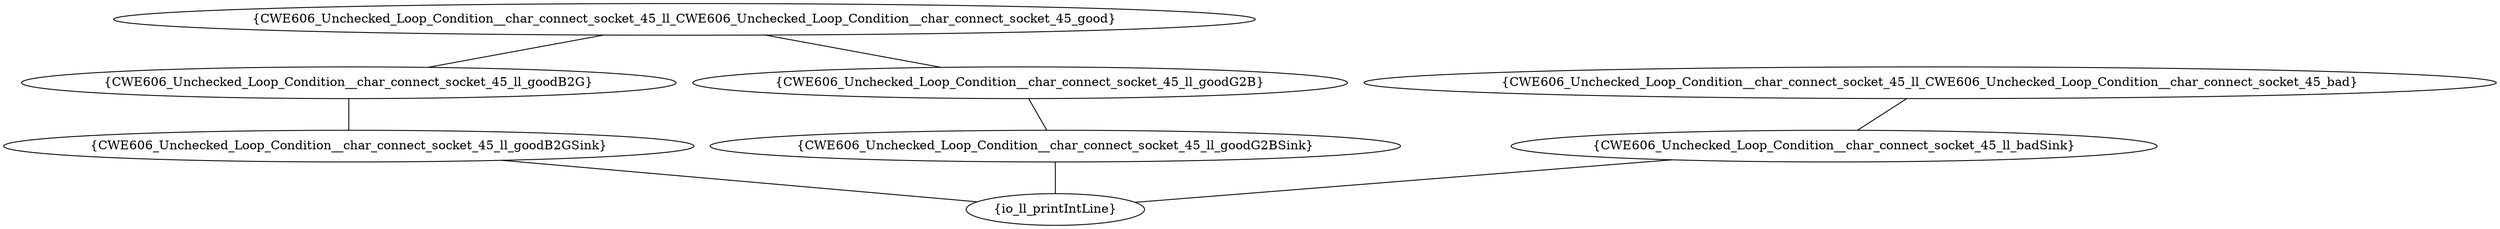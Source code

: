 graph "cg graph" {
CWE606_Unchecked_Loop_Condition__char_connect_socket_45_ll_goodG2BSink [label="{CWE606_Unchecked_Loop_Condition__char_connect_socket_45_ll_goodG2BSink}"];
io_ll_printIntLine [label="{io_ll_printIntLine}"];
CWE606_Unchecked_Loop_Condition__char_connect_socket_45_ll_goodB2GSink [label="{CWE606_Unchecked_Loop_Condition__char_connect_socket_45_ll_goodB2GSink}"];
CWE606_Unchecked_Loop_Condition__char_connect_socket_45_ll_goodB2G [label="{CWE606_Unchecked_Loop_Condition__char_connect_socket_45_ll_goodB2G}"];
CWE606_Unchecked_Loop_Condition__char_connect_socket_45_ll_goodG2B [label="{CWE606_Unchecked_Loop_Condition__char_connect_socket_45_ll_goodG2B}"];
CWE606_Unchecked_Loop_Condition__char_connect_socket_45_ll_badSink [label="{CWE606_Unchecked_Loop_Condition__char_connect_socket_45_ll_badSink}"];
CWE606_Unchecked_Loop_Condition__char_connect_socket_45_ll_CWE606_Unchecked_Loop_Condition__char_connect_socket_45_bad [label="{CWE606_Unchecked_Loop_Condition__char_connect_socket_45_ll_CWE606_Unchecked_Loop_Condition__char_connect_socket_45_bad}"];
CWE606_Unchecked_Loop_Condition__char_connect_socket_45_ll_CWE606_Unchecked_Loop_Condition__char_connect_socket_45_good [label="{CWE606_Unchecked_Loop_Condition__char_connect_socket_45_ll_CWE606_Unchecked_Loop_Condition__char_connect_socket_45_good}"];
CWE606_Unchecked_Loop_Condition__char_connect_socket_45_ll_goodG2BSink -- io_ll_printIntLine;
CWE606_Unchecked_Loop_Condition__char_connect_socket_45_ll_goodB2GSink -- io_ll_printIntLine;
CWE606_Unchecked_Loop_Condition__char_connect_socket_45_ll_goodB2G -- CWE606_Unchecked_Loop_Condition__char_connect_socket_45_ll_goodB2GSink;
CWE606_Unchecked_Loop_Condition__char_connect_socket_45_ll_goodG2B -- CWE606_Unchecked_Loop_Condition__char_connect_socket_45_ll_goodG2BSink;
CWE606_Unchecked_Loop_Condition__char_connect_socket_45_ll_badSink -- io_ll_printIntLine;
CWE606_Unchecked_Loop_Condition__char_connect_socket_45_ll_CWE606_Unchecked_Loop_Condition__char_connect_socket_45_bad -- CWE606_Unchecked_Loop_Condition__char_connect_socket_45_ll_badSink;
CWE606_Unchecked_Loop_Condition__char_connect_socket_45_ll_CWE606_Unchecked_Loop_Condition__char_connect_socket_45_good -- CWE606_Unchecked_Loop_Condition__char_connect_socket_45_ll_goodG2B;
CWE606_Unchecked_Loop_Condition__char_connect_socket_45_ll_CWE606_Unchecked_Loop_Condition__char_connect_socket_45_good -- CWE606_Unchecked_Loop_Condition__char_connect_socket_45_ll_goodB2G;
}
